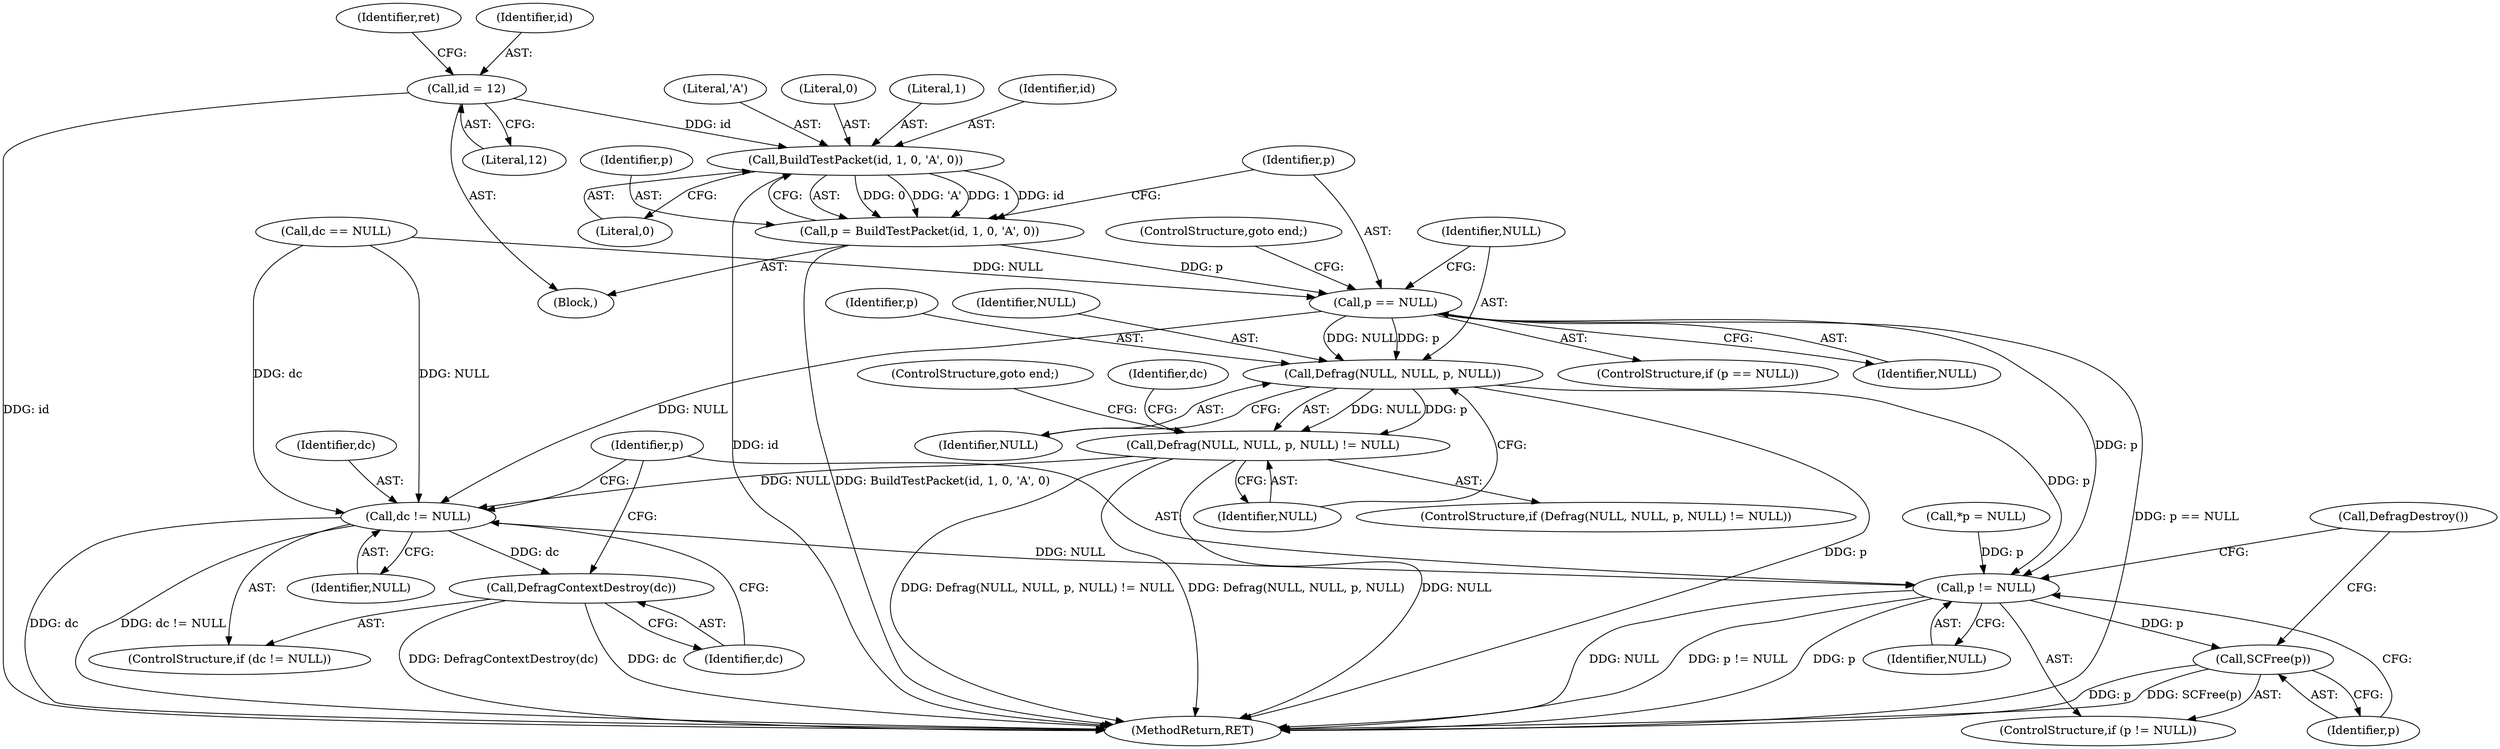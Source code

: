 digraph "1_suricata_4a04f814b15762eb446a5ead4d69d021512df6f8_2@del" {
"1000133" [label="(Call,BuildTestPacket(id, 1, 0, 'A', 0))"];
"1000115" [label="(Call,id = 12)"];
"1000131" [label="(Call,p = BuildTestPacket(id, 1, 0, 'A', 0))"];
"1000140" [label="(Call,p == NULL)"];
"1000146" [label="(Call,Defrag(NULL, NULL, p, NULL))"];
"1000145" [label="(Call,Defrag(NULL, NULL, p, NULL) != NULL)"];
"1000168" [label="(Call,dc != NULL)"];
"1000171" [label="(Call,DefragContextDestroy(dc))"];
"1000174" [label="(Call,p != NULL)"];
"1000177" [label="(Call,SCFree(p))"];
"1000168" [label="(Call,dc != NULL)"];
"1000148" [label="(Identifier,NULL)"];
"1000143" [label="(ControlStructure,goto end;)"];
"1000136" [label="(Literal,0)"];
"1000171" [label="(Call,DefragContextDestroy(dc))"];
"1000150" [label="(Identifier,NULL)"];
"1000127" [label="(Call,dc == NULL)"];
"1000147" [label="(Identifier,NULL)"];
"1000111" [label="(Call,*p = NULL)"];
"1000135" [label="(Literal,1)"];
"1000151" [label="(Identifier,NULL)"];
"1000174" [label="(Call,p != NULL)"];
"1000178" [label="(Identifier,p)"];
"1000146" [label="(Call,Defrag(NULL, NULL, p, NULL))"];
"1000134" [label="(Identifier,id)"];
"1000144" [label="(ControlStructure,if (Defrag(NULL, NULL, p, NULL) != NULL))"];
"1000145" [label="(Call,Defrag(NULL, NULL, p, NULL) != NULL)"];
"1000152" [label="(ControlStructure,goto end;)"];
"1000133" [label="(Call,BuildTestPacket(id, 1, 0, 'A', 0))"];
"1000131" [label="(Call,p = BuildTestPacket(id, 1, 0, 'A', 0))"];
"1000141" [label="(Identifier,p)"];
"1000176" [label="(Identifier,NULL)"];
"1000182" [label="(MethodReturn,RET)"];
"1000139" [label="(ControlStructure,if (p == NULL))"];
"1000117" [label="(Literal,12)"];
"1000157" [label="(Identifier,dc)"];
"1000169" [label="(Identifier,dc)"];
"1000132" [label="(Identifier,p)"];
"1000120" [label="(Identifier,ret)"];
"1000170" [label="(Identifier,NULL)"];
"1000142" [label="(Identifier,NULL)"];
"1000179" [label="(Call,DefragDestroy())"];
"1000173" [label="(ControlStructure,if (p != NULL))"];
"1000172" [label="(Identifier,dc)"];
"1000140" [label="(Call,p == NULL)"];
"1000137" [label="(Literal,'A')"];
"1000177" [label="(Call,SCFree(p))"];
"1000167" [label="(ControlStructure,if (dc != NULL))"];
"1000105" [label="(Block,)"];
"1000149" [label="(Identifier,p)"];
"1000175" [label="(Identifier,p)"];
"1000115" [label="(Call,id = 12)"];
"1000138" [label="(Literal,0)"];
"1000116" [label="(Identifier,id)"];
"1000133" -> "1000131"  [label="AST: "];
"1000133" -> "1000138"  [label="CFG: "];
"1000134" -> "1000133"  [label="AST: "];
"1000135" -> "1000133"  [label="AST: "];
"1000136" -> "1000133"  [label="AST: "];
"1000137" -> "1000133"  [label="AST: "];
"1000138" -> "1000133"  [label="AST: "];
"1000131" -> "1000133"  [label="CFG: "];
"1000133" -> "1000182"  [label="DDG: id"];
"1000133" -> "1000131"  [label="DDG: 0"];
"1000133" -> "1000131"  [label="DDG: 'A'"];
"1000133" -> "1000131"  [label="DDG: 1"];
"1000133" -> "1000131"  [label="DDG: id"];
"1000115" -> "1000133"  [label="DDG: id"];
"1000115" -> "1000105"  [label="AST: "];
"1000115" -> "1000117"  [label="CFG: "];
"1000116" -> "1000115"  [label="AST: "];
"1000117" -> "1000115"  [label="AST: "];
"1000120" -> "1000115"  [label="CFG: "];
"1000115" -> "1000182"  [label="DDG: id"];
"1000131" -> "1000105"  [label="AST: "];
"1000132" -> "1000131"  [label="AST: "];
"1000141" -> "1000131"  [label="CFG: "];
"1000131" -> "1000182"  [label="DDG: BuildTestPacket(id, 1, 0, 'A', 0)"];
"1000131" -> "1000140"  [label="DDG: p"];
"1000140" -> "1000139"  [label="AST: "];
"1000140" -> "1000142"  [label="CFG: "];
"1000141" -> "1000140"  [label="AST: "];
"1000142" -> "1000140"  [label="AST: "];
"1000143" -> "1000140"  [label="CFG: "];
"1000147" -> "1000140"  [label="CFG: "];
"1000140" -> "1000182"  [label="DDG: p == NULL"];
"1000127" -> "1000140"  [label="DDG: NULL"];
"1000140" -> "1000146"  [label="DDG: NULL"];
"1000140" -> "1000146"  [label="DDG: p"];
"1000140" -> "1000168"  [label="DDG: NULL"];
"1000140" -> "1000174"  [label="DDG: p"];
"1000146" -> "1000145"  [label="AST: "];
"1000146" -> "1000150"  [label="CFG: "];
"1000147" -> "1000146"  [label="AST: "];
"1000148" -> "1000146"  [label="AST: "];
"1000149" -> "1000146"  [label="AST: "];
"1000150" -> "1000146"  [label="AST: "];
"1000151" -> "1000146"  [label="CFG: "];
"1000146" -> "1000182"  [label="DDG: p"];
"1000146" -> "1000145"  [label="DDG: NULL"];
"1000146" -> "1000145"  [label="DDG: p"];
"1000146" -> "1000174"  [label="DDG: p"];
"1000145" -> "1000144"  [label="AST: "];
"1000145" -> "1000151"  [label="CFG: "];
"1000151" -> "1000145"  [label="AST: "];
"1000152" -> "1000145"  [label="CFG: "];
"1000157" -> "1000145"  [label="CFG: "];
"1000145" -> "1000182"  [label="DDG: NULL"];
"1000145" -> "1000182"  [label="DDG: Defrag(NULL, NULL, p, NULL) != NULL"];
"1000145" -> "1000182"  [label="DDG: Defrag(NULL, NULL, p, NULL)"];
"1000145" -> "1000168"  [label="DDG: NULL"];
"1000168" -> "1000167"  [label="AST: "];
"1000168" -> "1000170"  [label="CFG: "];
"1000169" -> "1000168"  [label="AST: "];
"1000170" -> "1000168"  [label="AST: "];
"1000172" -> "1000168"  [label="CFG: "];
"1000175" -> "1000168"  [label="CFG: "];
"1000168" -> "1000182"  [label="DDG: dc"];
"1000168" -> "1000182"  [label="DDG: dc != NULL"];
"1000127" -> "1000168"  [label="DDG: dc"];
"1000127" -> "1000168"  [label="DDG: NULL"];
"1000168" -> "1000171"  [label="DDG: dc"];
"1000168" -> "1000174"  [label="DDG: NULL"];
"1000171" -> "1000167"  [label="AST: "];
"1000171" -> "1000172"  [label="CFG: "];
"1000172" -> "1000171"  [label="AST: "];
"1000175" -> "1000171"  [label="CFG: "];
"1000171" -> "1000182"  [label="DDG: dc"];
"1000171" -> "1000182"  [label="DDG: DefragContextDestroy(dc)"];
"1000174" -> "1000173"  [label="AST: "];
"1000174" -> "1000176"  [label="CFG: "];
"1000175" -> "1000174"  [label="AST: "];
"1000176" -> "1000174"  [label="AST: "];
"1000178" -> "1000174"  [label="CFG: "];
"1000179" -> "1000174"  [label="CFG: "];
"1000174" -> "1000182"  [label="DDG: NULL"];
"1000174" -> "1000182"  [label="DDG: p != NULL"];
"1000174" -> "1000182"  [label="DDG: p"];
"1000111" -> "1000174"  [label="DDG: p"];
"1000174" -> "1000177"  [label="DDG: p"];
"1000177" -> "1000173"  [label="AST: "];
"1000177" -> "1000178"  [label="CFG: "];
"1000178" -> "1000177"  [label="AST: "];
"1000179" -> "1000177"  [label="CFG: "];
"1000177" -> "1000182"  [label="DDG: p"];
"1000177" -> "1000182"  [label="DDG: SCFree(p)"];
}
